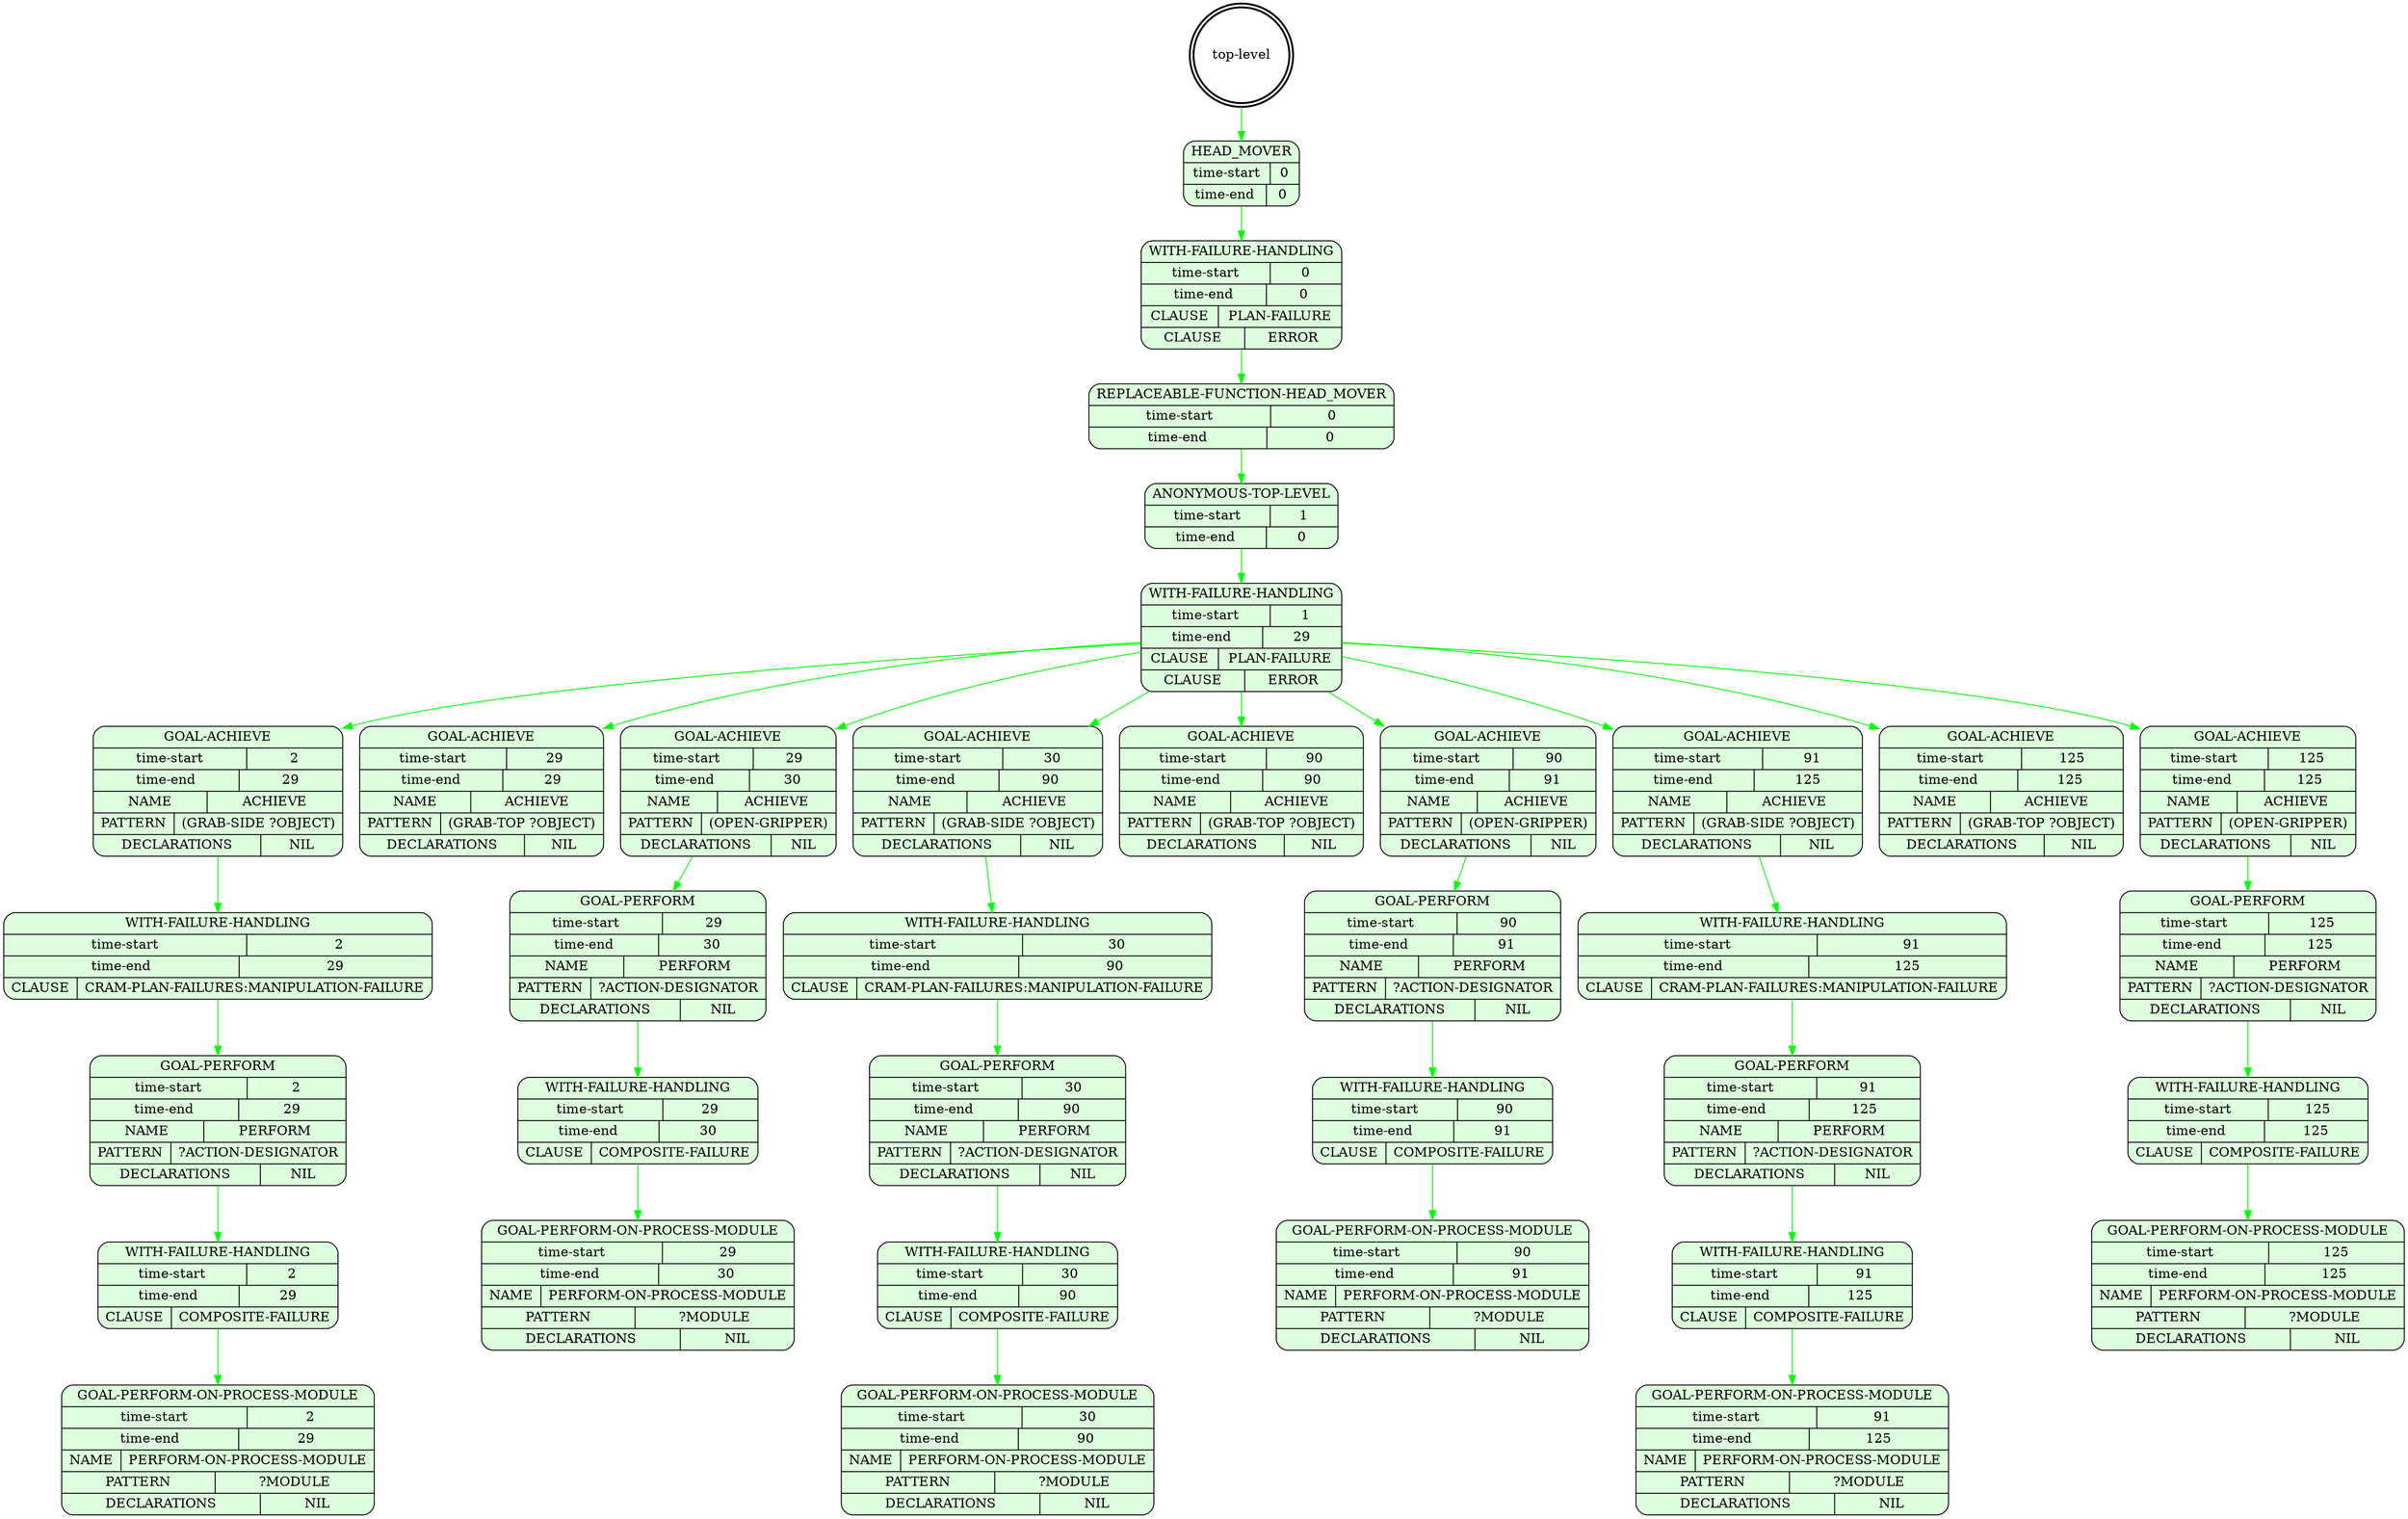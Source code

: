 digraph plangraph_nL0HYWrvYGZMb3iL {
  node_sgYy1I8aAuz76Dpc [shape=doublecircle, style=bold, label="top-level"];

  node_F3mKA11uDfzYRNCP [shape=Mrecord, style=filled, fillcolor="#ddffdd", label="{HEAD_MOVER|{time-start | 0}|{time-end | 0}}"];
  edge [color="green", label=""];
  node_sgYy1I8aAuz76Dpc -> node_F3mKA11uDfzYRNCP;

  node_VaTmg3Kh4xLCXr0T [shape=Mrecord, style=filled, fillcolor="#ddffdd", label="{WITH-FAILURE-HANDLING|{time-start | 0}|{time-end | 0}|{CLAUSE | PLAN-FAILURE}|{CLAUSE | ERROR}}"];
  edge [color="green", label=""];
  node_F3mKA11uDfzYRNCP -> node_VaTmg3Kh4xLCXr0T;

  node_iuGkKnpm1rLjvh0s [shape=Mrecord, style=filled, fillcolor="#ddffdd", label="{REPLACEABLE-FUNCTION-HEAD_MOVER|{time-start | 0}|{time-end | 0}}"];
  edge [color="green", label=""];
  node_VaTmg3Kh4xLCXr0T -> node_iuGkKnpm1rLjvh0s;

  node_ikdT3GDTFc2BBxtE [shape=Mrecord, style=filled, fillcolor="#ddffdd", label="{ANONYMOUS-TOP-LEVEL|{time-start | 1}|{time-end | 0}}"];
  edge [color="green", label=""];
  node_iuGkKnpm1rLjvh0s -> node_ikdT3GDTFc2BBxtE;

  node_mz9zsiMofqMBJZ4P [shape=Mrecord, style=filled, fillcolor="#ddffdd", label="{WITH-FAILURE-HANDLING|{time-start | 1}|{time-end | 29}|{CLAUSE | PLAN-FAILURE}|{CLAUSE | ERROR}}"];
  edge [color="green", label=""];
  node_ikdT3GDTFc2BBxtE -> node_mz9zsiMofqMBJZ4P;

  node_RaPfuA4YsbCV6Aln [shape=Mrecord, style=filled, fillcolor="#ddffdd", label="{GOAL-ACHIEVE|{time-start | 2}|{time-end | 29}|{NAME | ACHIEVE}|{PATTERN | (GRAB-SIDE ?OBJECT)}|{DECLARATIONS | NIL}}"];
  edge [color="green", label=""];
  node_mz9zsiMofqMBJZ4P -> node_RaPfuA4YsbCV6Aln;

  node_20Rv4B4yU8n9Ra39 [shape=Mrecord, style=filled, fillcolor="#ddffdd", label="{WITH-FAILURE-HANDLING|{time-start | 2}|{time-end | 29}|{CLAUSE | CRAM-PLAN-FAILURES:MANIPULATION-FAILURE}}"];
  edge [color="green", label=""];
  node_RaPfuA4YsbCV6Aln -> node_20Rv4B4yU8n9Ra39;

  node_2cj7193qF9U9Fwlu [shape=Mrecord, style=filled, fillcolor="#ddffdd", label="{GOAL-PERFORM|{time-start | 2}|{time-end | 29}|{NAME | PERFORM}|{PATTERN | ?ACTION-DESIGNATOR}|{DECLARATIONS | NIL}}"];
  edge [color="green", label=""];
  node_20Rv4B4yU8n9Ra39 -> node_2cj7193qF9U9Fwlu;

  node_9v6v94DnHf7SBjhK [shape=Mrecord, style=filled, fillcolor="#ddffdd", label="{WITH-FAILURE-HANDLING|{time-start | 2}|{time-end | 29}|{CLAUSE | COMPOSITE-FAILURE}}"];
  edge [color="green", label=""];
  node_2cj7193qF9U9Fwlu -> node_9v6v94DnHf7SBjhK;

  node_4SA4ncuSHAc7iamu [shape=Mrecord, style=filled, fillcolor="#ddffdd", label="{GOAL-PERFORM-ON-PROCESS-MODULE|{time-start | 2}|{time-end | 29}|{NAME | PERFORM-ON-PROCESS-MODULE}|{PATTERN | ?MODULE}|{DECLARATIONS | NIL}}"];
  edge [color="green", label=""];
  node_9v6v94DnHf7SBjhK -> node_4SA4ncuSHAc7iamu;

  node_b1WWqGGrXcGWuzF9 [shape=Mrecord, style=filled, fillcolor="#ddffdd", label="{GOAL-ACHIEVE|{time-start | 29}|{time-end | 29}|{NAME | ACHIEVE}|{PATTERN | (GRAB-TOP ?OBJECT)}|{DECLARATIONS | NIL}}"];
  edge [color="green", label=""];
  node_mz9zsiMofqMBJZ4P -> node_b1WWqGGrXcGWuzF9;

  node_V5C11TgF4pmyUWEo [shape=Mrecord, style=filled, fillcolor="#ddffdd", label="{GOAL-ACHIEVE|{time-start | 29}|{time-end | 30}|{NAME | ACHIEVE}|{PATTERN | (OPEN-GRIPPER)}|{DECLARATIONS | NIL}}"];
  edge [color="green", label=""];
  node_mz9zsiMofqMBJZ4P -> node_V5C11TgF4pmyUWEo;

  node_PNu1CpEDmH0h5iwa [shape=Mrecord, style=filled, fillcolor="#ddffdd", label="{GOAL-PERFORM|{time-start | 29}|{time-end | 30}|{NAME | PERFORM}|{PATTERN | ?ACTION-DESIGNATOR}|{DECLARATIONS | NIL}}"];
  edge [color="green", label=""];
  node_V5C11TgF4pmyUWEo -> node_PNu1CpEDmH0h5iwa;

  node_lfBsFD9YysGdu85q [shape=Mrecord, style=filled, fillcolor="#ddffdd", label="{WITH-FAILURE-HANDLING|{time-start | 29}|{time-end | 30}|{CLAUSE | COMPOSITE-FAILURE}}"];
  edge [color="green", label=""];
  node_PNu1CpEDmH0h5iwa -> node_lfBsFD9YysGdu85q;

  node_LqrMfSIzRiCf1T9Y [shape=Mrecord, style=filled, fillcolor="#ddffdd", label="{GOAL-PERFORM-ON-PROCESS-MODULE|{time-start | 29}|{time-end | 30}|{NAME | PERFORM-ON-PROCESS-MODULE}|{PATTERN | ?MODULE}|{DECLARATIONS | NIL}}"];
  edge [color="green", label=""];
  node_lfBsFD9YysGdu85q -> node_LqrMfSIzRiCf1T9Y;

  node_H8rXSurBdXN6OZZt [shape=Mrecord, style=filled, fillcolor="#ddffdd", label="{GOAL-ACHIEVE|{time-start | 30}|{time-end | 90}|{NAME | ACHIEVE}|{PATTERN | (GRAB-SIDE ?OBJECT)}|{DECLARATIONS | NIL}}"];
  edge [color="green", label=""];
  node_mz9zsiMofqMBJZ4P -> node_H8rXSurBdXN6OZZt;

  node_wxlBNjkr6SplDGJh [shape=Mrecord, style=filled, fillcolor="#ddffdd", label="{WITH-FAILURE-HANDLING|{time-start | 30}|{time-end | 90}|{CLAUSE | CRAM-PLAN-FAILURES:MANIPULATION-FAILURE}}"];
  edge [color="green", label=""];
  node_H8rXSurBdXN6OZZt -> node_wxlBNjkr6SplDGJh;

  node_awCUc8Bs0WhoYemP [shape=Mrecord, style=filled, fillcolor="#ddffdd", label="{GOAL-PERFORM|{time-start | 30}|{time-end | 90}|{NAME | PERFORM}|{PATTERN | ?ACTION-DESIGNATOR}|{DECLARATIONS | NIL}}"];
  edge [color="green", label=""];
  node_wxlBNjkr6SplDGJh -> node_awCUc8Bs0WhoYemP;

  node_u4ZfhAdBV0YSCe8z [shape=Mrecord, style=filled, fillcolor="#ddffdd", label="{WITH-FAILURE-HANDLING|{time-start | 30}|{time-end | 90}|{CLAUSE | COMPOSITE-FAILURE}}"];
  edge [color="green", label=""];
  node_awCUc8Bs0WhoYemP -> node_u4ZfhAdBV0YSCe8z;

  node_YAfkgmLGLtvt1OBs [shape=Mrecord, style=filled, fillcolor="#ddffdd", label="{GOAL-PERFORM-ON-PROCESS-MODULE|{time-start | 30}|{time-end | 90}|{NAME | PERFORM-ON-PROCESS-MODULE}|{PATTERN | ?MODULE}|{DECLARATIONS | NIL}}"];
  edge [color="green", label=""];
  node_u4ZfhAdBV0YSCe8z -> node_YAfkgmLGLtvt1OBs;

  node_xiUbMHHt96PXGwHK [shape=Mrecord, style=filled, fillcolor="#ddffdd", label="{GOAL-ACHIEVE|{time-start | 90}|{time-end | 90}|{NAME | ACHIEVE}|{PATTERN | (GRAB-TOP ?OBJECT)}|{DECLARATIONS | NIL}}"];
  edge [color="green", label=""];
  node_mz9zsiMofqMBJZ4P -> node_xiUbMHHt96PXGwHK;

  node_5FM0q6Gl4Eyu8WFo [shape=Mrecord, style=filled, fillcolor="#ddffdd", label="{GOAL-ACHIEVE|{time-start | 90}|{time-end | 91}|{NAME | ACHIEVE}|{PATTERN | (OPEN-GRIPPER)}|{DECLARATIONS | NIL}}"];
  edge [color="green", label=""];
  node_mz9zsiMofqMBJZ4P -> node_5FM0q6Gl4Eyu8WFo;

  node_b3LS7SjDBJ7tA1Fg [shape=Mrecord, style=filled, fillcolor="#ddffdd", label="{GOAL-PERFORM|{time-start | 90}|{time-end | 91}|{NAME | PERFORM}|{PATTERN | ?ACTION-DESIGNATOR}|{DECLARATIONS | NIL}}"];
  edge [color="green", label=""];
  node_5FM0q6Gl4Eyu8WFo -> node_b3LS7SjDBJ7tA1Fg;

  node_tIcVLzrmnbGb6MGN [shape=Mrecord, style=filled, fillcolor="#ddffdd", label="{WITH-FAILURE-HANDLING|{time-start | 90}|{time-end | 91}|{CLAUSE | COMPOSITE-FAILURE}}"];
  edge [color="green", label=""];
  node_b3LS7SjDBJ7tA1Fg -> node_tIcVLzrmnbGb6MGN;

  node_40tYlu5mAIJZH2vG [shape=Mrecord, style=filled, fillcolor="#ddffdd", label="{GOAL-PERFORM-ON-PROCESS-MODULE|{time-start | 90}|{time-end | 91}|{NAME | PERFORM-ON-PROCESS-MODULE}|{PATTERN | ?MODULE}|{DECLARATIONS | NIL}}"];
  edge [color="green", label=""];
  node_tIcVLzrmnbGb6MGN -> node_40tYlu5mAIJZH2vG;

  node_ydaWTueuwb5QxK1B [shape=Mrecord, style=filled, fillcolor="#ddffdd", label="{GOAL-ACHIEVE|{time-start | 91}|{time-end | 125}|{NAME | ACHIEVE}|{PATTERN | (GRAB-SIDE ?OBJECT)}|{DECLARATIONS | NIL}}"];
  edge [color="green", label=""];
  node_mz9zsiMofqMBJZ4P -> node_ydaWTueuwb5QxK1B;

  node_REM4d2ywdxFmdKjZ [shape=Mrecord, style=filled, fillcolor="#ddffdd", label="{WITH-FAILURE-HANDLING|{time-start | 91}|{time-end | 125}|{CLAUSE | CRAM-PLAN-FAILURES:MANIPULATION-FAILURE}}"];
  edge [color="green", label=""];
  node_ydaWTueuwb5QxK1B -> node_REM4d2ywdxFmdKjZ;

  node_mIBCKGgL4azFj6aC [shape=Mrecord, style=filled, fillcolor="#ddffdd", label="{GOAL-PERFORM|{time-start | 91}|{time-end | 125}|{NAME | PERFORM}|{PATTERN | ?ACTION-DESIGNATOR}|{DECLARATIONS | NIL}}"];
  edge [color="green", label=""];
  node_REM4d2ywdxFmdKjZ -> node_mIBCKGgL4azFj6aC;

  node_iMJ9EbVCHWsE8GKj [shape=Mrecord, style=filled, fillcolor="#ddffdd", label="{WITH-FAILURE-HANDLING|{time-start | 91}|{time-end | 125}|{CLAUSE | COMPOSITE-FAILURE}}"];
  edge [color="green", label=""];
  node_mIBCKGgL4azFj6aC -> node_iMJ9EbVCHWsE8GKj;

  node_CNKQ8hIqrpLta5rV [shape=Mrecord, style=filled, fillcolor="#ddffdd", label="{GOAL-PERFORM-ON-PROCESS-MODULE|{time-start | 91}|{time-end | 125}|{NAME | PERFORM-ON-PROCESS-MODULE}|{PATTERN | ?MODULE}|{DECLARATIONS | NIL}}"];
  edge [color="green", label=""];
  node_iMJ9EbVCHWsE8GKj -> node_CNKQ8hIqrpLta5rV;

  node_wB4XMnJJiAxEIcqX [shape=Mrecord, style=filled, fillcolor="#ddffdd", label="{GOAL-ACHIEVE|{time-start | 125}|{time-end | 125}|{NAME | ACHIEVE}|{PATTERN | (GRAB-TOP ?OBJECT)}|{DECLARATIONS | NIL}}"];
  edge [color="green", label=""];
  node_mz9zsiMofqMBJZ4P -> node_wB4XMnJJiAxEIcqX;

  node_ryUOr3wXQS8baLVe [shape=Mrecord, style=filled, fillcolor="#ddffdd", label="{GOAL-ACHIEVE|{time-start | 125}|{time-end | 125}|{NAME | ACHIEVE}|{PATTERN | (OPEN-GRIPPER)}|{DECLARATIONS | NIL}}"];
  edge [color="green", label=""];
  node_mz9zsiMofqMBJZ4P -> node_ryUOr3wXQS8baLVe;

  node_zqVtaKpnmGQ1wVH2 [shape=Mrecord, style=filled, fillcolor="#ddffdd", label="{GOAL-PERFORM|{time-start | 125}|{time-end | 125}|{NAME | PERFORM}|{PATTERN | ?ACTION-DESIGNATOR}|{DECLARATIONS | NIL}}"];
  edge [color="green", label=""];
  node_ryUOr3wXQS8baLVe -> node_zqVtaKpnmGQ1wVH2;

  node_ij6CUvrqP8nvfLCM [shape=Mrecord, style=filled, fillcolor="#ddffdd", label="{WITH-FAILURE-HANDLING|{time-start | 125}|{time-end | 125}|{CLAUSE | COMPOSITE-FAILURE}}"];
  edge [color="green", label=""];
  node_zqVtaKpnmGQ1wVH2 -> node_ij6CUvrqP8nvfLCM;

  node_0wH9CXL1zTmp7d58 [shape=Mrecord, style=filled, fillcolor="#ddffdd", label="{GOAL-PERFORM-ON-PROCESS-MODULE|{time-start | 125}|{time-end | 125}|{NAME | PERFORM-ON-PROCESS-MODULE}|{PATTERN | ?MODULE}|{DECLARATIONS | NIL}}"];
  edge [color="green", label=""];
  node_ij6CUvrqP8nvfLCM -> node_0wH9CXL1zTmp7d58;
}
